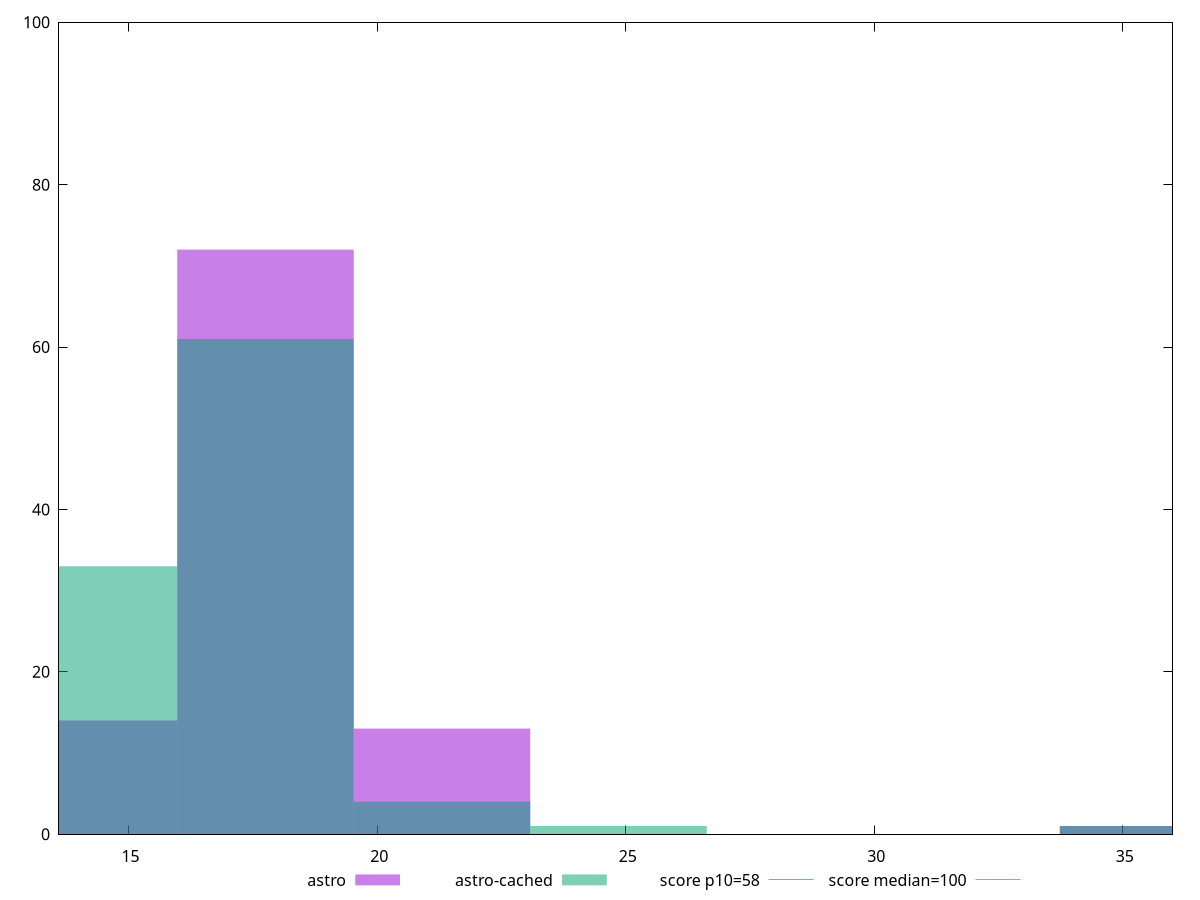 reset

$astro <<EOF
35.50783933034897 1
17.753919665174486 72
21.304703598209382 13
14.203135732139588 14
EOF

$astroCached <<EOF
17.753919665174486 61
14.203135732139588 33
21.304703598209382 4
24.85548753124428 1
35.50783933034897 1
EOF

set key outside below
set boxwidth 3.550783933034897
set xrange [13.600000000000001:36]
set yrange [0:100]
set trange [0:100]
set style fill transparent solid 0.5 noborder

set parametric
set terminal svg size 640, 500 enhanced background rgb 'white'
set output "reports/report_00033_2021-03-01T14-23-16.841Z/estimated-input-latency/comparison/histogram/0_vs_1.svg"

plot $astro title "astro" with boxes, \
     $astroCached title "astro-cached" with boxes, \
     58,t title "score p10=58", \
     100,t title "score median=100"

reset
